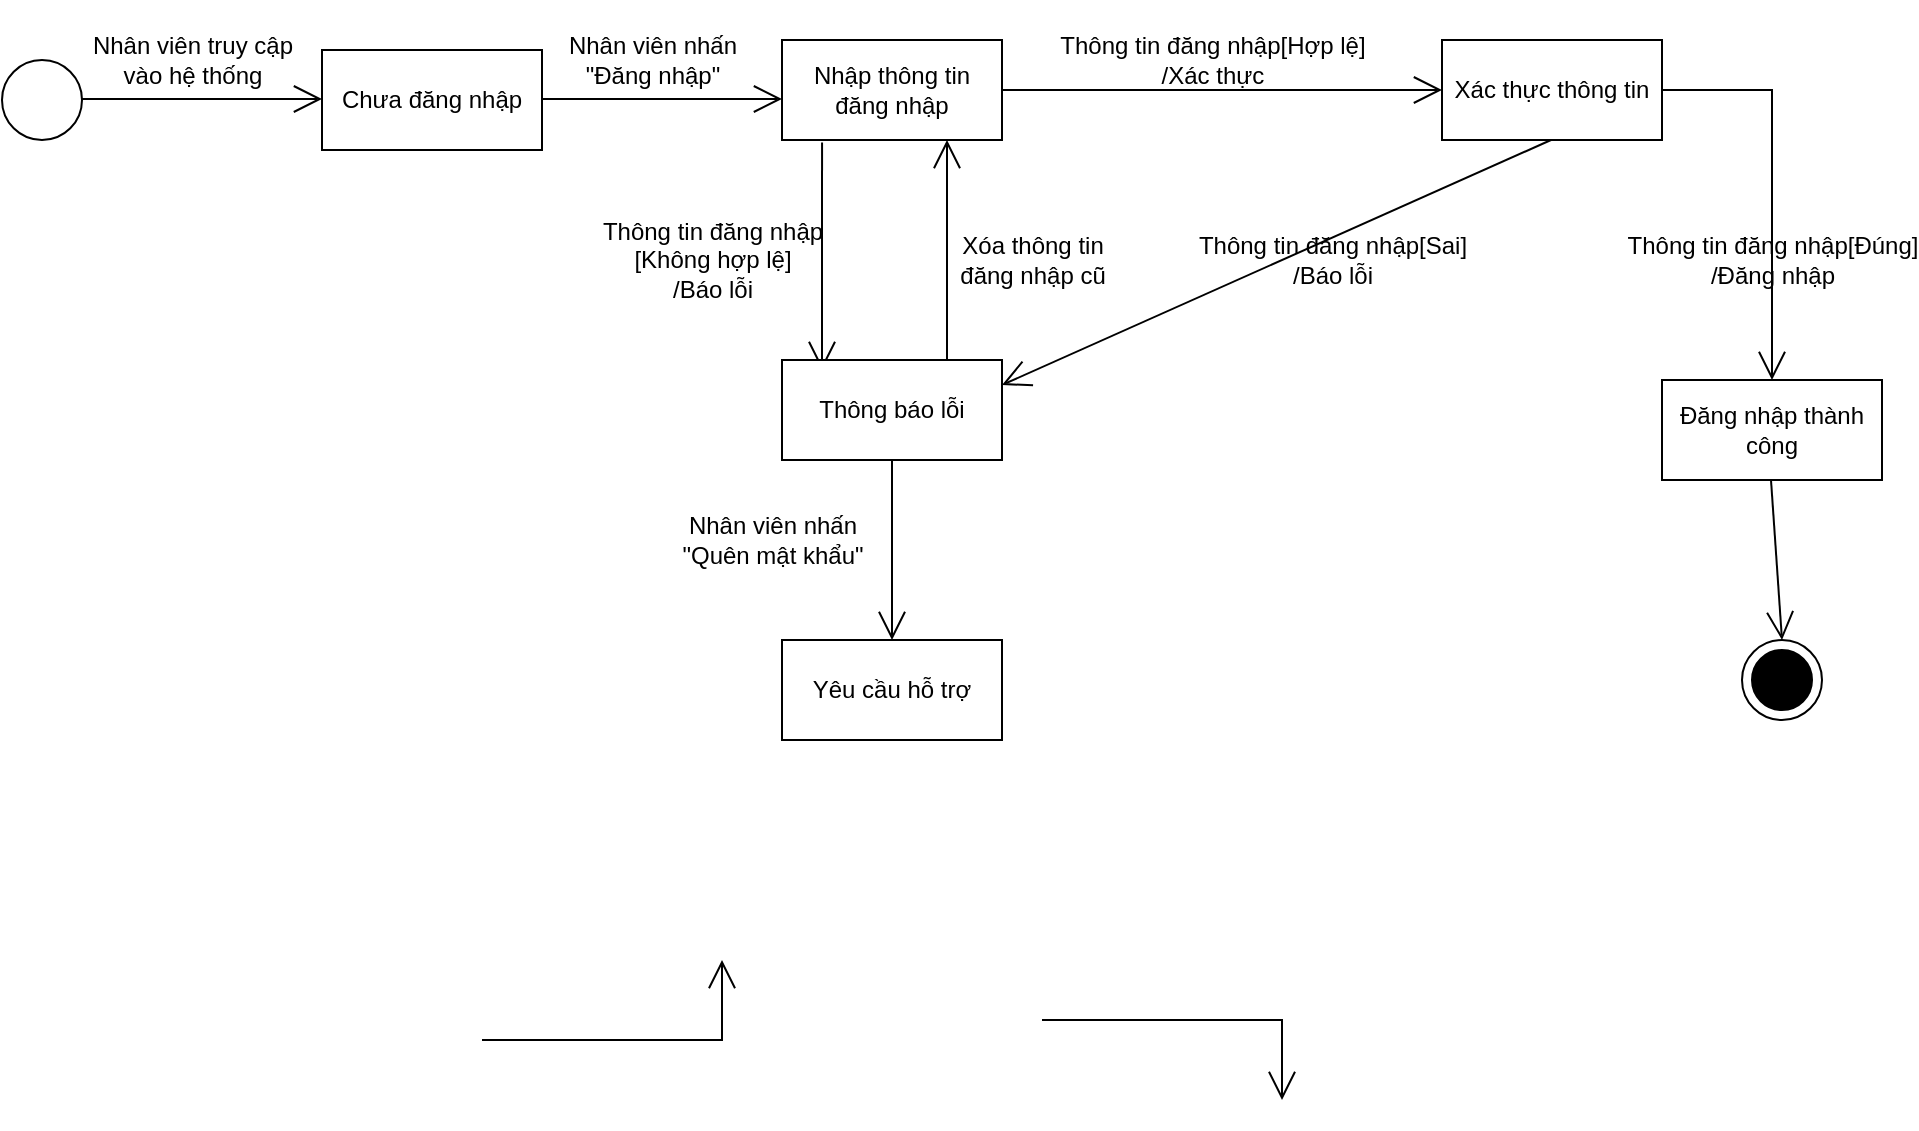 <mxfile version="23.1.1" type="github">
  <diagram name="Trang-1" id="lZn9iiJqx_FniXreJGbP">
    <mxGraphModel dx="1450" dy="922" grid="1" gridSize="10" guides="1" tooltips="1" connect="1" arrows="1" fold="1" page="0" pageScale="1" pageWidth="827" pageHeight="1169" math="0" shadow="0">
      <root>
        <mxCell id="0" />
        <mxCell id="1" parent="0" />
        <mxCell id="vsukFuNr8FSRCI1odPHn-1" value="Chưa đăng nhập" style="html=1;whiteSpace=wrap;" vertex="1" parent="1">
          <mxGeometry x="120" y="-5" width="110" height="50" as="geometry" />
        </mxCell>
        <mxCell id="vsukFuNr8FSRCI1odPHn-9" value="" style="ellipse;whiteSpace=wrap;html=1;aspect=fixed;" vertex="1" parent="1">
          <mxGeometry x="-40" width="40" height="40" as="geometry" />
        </mxCell>
        <mxCell id="vsukFuNr8FSRCI1odPHn-12" value="" style="endArrow=open;endFill=1;endSize=12;html=1;rounded=0;exitX=0.182;exitY=1.024;exitDx=0;exitDy=0;exitPerimeter=0;" edge="1" parent="1" source="vsukFuNr8FSRCI1odPHn-22">
          <mxGeometry width="160" relative="1" as="geometry">
            <mxPoint x="360" y="40" as="sourcePoint" />
            <mxPoint x="370" y="155" as="targetPoint" />
          </mxGeometry>
        </mxCell>
        <mxCell id="vsukFuNr8FSRCI1odPHn-13" value="" style="group" vertex="1" connectable="0" parent="1">
          <mxGeometry x="830" y="290" width="40" height="40" as="geometry" />
        </mxCell>
        <mxCell id="vsukFuNr8FSRCI1odPHn-10" value="" style="ellipse;whiteSpace=wrap;html=1;aspect=fixed;" vertex="1" parent="vsukFuNr8FSRCI1odPHn-13">
          <mxGeometry width="40" height="40" as="geometry" />
        </mxCell>
        <mxCell id="vsukFuNr8FSRCI1odPHn-11" value="" style="ellipse;whiteSpace=wrap;html=1;aspect=fixed;fillColor=#000000;" vertex="1" parent="vsukFuNr8FSRCI1odPHn-13">
          <mxGeometry x="5" y="5" width="30" height="30" as="geometry" />
        </mxCell>
        <mxCell id="vsukFuNr8FSRCI1odPHn-15" value="" style="endArrow=open;endFill=1;endSize=12;html=1;rounded=0;" edge="1" parent="1">
          <mxGeometry width="160" relative="1" as="geometry">
            <mxPoint x="200" y="490" as="sourcePoint" />
            <mxPoint x="320" y="450" as="targetPoint" />
            <Array as="points">
              <mxPoint x="320" y="490" />
            </Array>
          </mxGeometry>
        </mxCell>
        <mxCell id="vsukFuNr8FSRCI1odPHn-16" value="" style="endArrow=open;endFill=1;endSize=12;html=1;rounded=0;" edge="1" parent="1">
          <mxGeometry width="160" relative="1" as="geometry">
            <mxPoint x="480" y="480" as="sourcePoint" />
            <mxPoint x="600" y="520" as="targetPoint" />
            <Array as="points">
              <mxPoint x="600" y="480" />
            </Array>
          </mxGeometry>
        </mxCell>
        <mxCell id="vsukFuNr8FSRCI1odPHn-17" value="" style="endArrow=open;endFill=1;endSize=12;html=1;rounded=0;" edge="1" parent="1">
          <mxGeometry width="160" relative="1" as="geometry">
            <mxPoint y="19.5" as="sourcePoint" />
            <mxPoint x="120" y="19.5" as="targetPoint" />
          </mxGeometry>
        </mxCell>
        <mxCell id="vsukFuNr8FSRCI1odPHn-18" value="&lt;span style=&quot;font-weight: 400;&quot;&gt;Nhân viên truy cập &lt;br&gt;vào hệ thống&lt;/span&gt;" style="text;align=center;fontStyle=1;verticalAlign=middle;spacingLeft=3;spacingRight=3;strokeColor=none;rotatable=0;points=[[0,0.5],[1,0.5]];portConstraint=eastwest;html=1;" vertex="1" parent="1">
          <mxGeometry x="-10" y="-30" width="130" height="60" as="geometry" />
        </mxCell>
        <mxCell id="vsukFuNr8FSRCI1odPHn-19" value="" style="endArrow=open;endFill=1;endSize=12;html=1;rounded=0;" edge="1" parent="1">
          <mxGeometry width="160" relative="1" as="geometry">
            <mxPoint x="230" y="19.5" as="sourcePoint" />
            <mxPoint x="350" y="19.5" as="targetPoint" />
          </mxGeometry>
        </mxCell>
        <mxCell id="vsukFuNr8FSRCI1odPHn-20" value="&lt;span style=&quot;font-weight: 400;&quot;&gt;Nhân viên nhấn &lt;br&gt;&quot;Đăng nhập&quot;&lt;br&gt;&lt;/span&gt;" style="text;align=center;fontStyle=1;verticalAlign=middle;spacingLeft=3;spacingRight=3;strokeColor=none;rotatable=0;points=[[0,0.5],[1,0.5]];portConstraint=eastwest;html=1;" vertex="1" parent="1">
          <mxGeometry x="220" y="-30" width="130" height="60" as="geometry" />
        </mxCell>
        <mxCell id="vsukFuNr8FSRCI1odPHn-21" value="Thông báo lỗi" style="html=1;whiteSpace=wrap;" vertex="1" parent="1">
          <mxGeometry x="350" y="150" width="110" height="50" as="geometry" />
        </mxCell>
        <mxCell id="vsukFuNr8FSRCI1odPHn-22" value="Nhập thông tin&lt;br&gt;đăng nhập" style="html=1;whiteSpace=wrap;" vertex="1" parent="1">
          <mxGeometry x="350" y="-10" width="110" height="50" as="geometry" />
        </mxCell>
        <mxCell id="vsukFuNr8FSRCI1odPHn-23" value="Xác thực thông tin" style="html=1;whiteSpace=wrap;" vertex="1" parent="1">
          <mxGeometry x="680" y="-10" width="110" height="50" as="geometry" />
        </mxCell>
        <mxCell id="vsukFuNr8FSRCI1odPHn-24" value="Đăng nhập thành công" style="html=1;whiteSpace=wrap;" vertex="1" parent="1">
          <mxGeometry x="790" y="160" width="110" height="50" as="geometry" />
        </mxCell>
        <mxCell id="vsukFuNr8FSRCI1odPHn-25" value="" style="endArrow=open;endFill=1;endSize=12;html=1;rounded=0;" edge="1" parent="1" target="vsukFuNr8FSRCI1odPHn-23">
          <mxGeometry width="160" relative="1" as="geometry">
            <mxPoint x="460" y="15" as="sourcePoint" />
            <mxPoint x="580" y="19.5" as="targetPoint" />
          </mxGeometry>
        </mxCell>
        <mxCell id="vsukFuNr8FSRCI1odPHn-26" value="&lt;span style=&quot;font-weight: 400;&quot;&gt;Thông tin đăng nhập[Hợp lệ]&lt;br&gt;/Xác thực&lt;br&gt;&lt;/span&gt;" style="text;align=center;fontStyle=1;verticalAlign=middle;spacingLeft=3;spacingRight=3;strokeColor=none;rotatable=0;points=[[0,0.5],[1,0.5]];portConstraint=eastwest;html=1;" vertex="1" parent="1">
          <mxGeometry x="500" y="-30" width="130" height="60" as="geometry" />
        </mxCell>
        <mxCell id="vsukFuNr8FSRCI1odPHn-28" value="&lt;span style=&quot;font-weight: 400;&quot;&gt;Thông tin đăng nhập&lt;br&gt;[Không hợp lệ]&lt;br&gt;/Báo lỗi&lt;br&gt;&lt;/span&gt;" style="text;align=center;fontStyle=1;verticalAlign=middle;spacingLeft=3;spacingRight=3;strokeColor=none;rotatable=0;points=[[0,0.5],[1,0.5]];portConstraint=eastwest;html=1;" vertex="1" parent="1">
          <mxGeometry x="250" y="70" width="130" height="60" as="geometry" />
        </mxCell>
        <mxCell id="vsukFuNr8FSRCI1odPHn-30" value="" style="endArrow=open;endFill=1;endSize=12;html=1;rounded=0;exitX=0.5;exitY=1;exitDx=0;exitDy=0;entryX=1;entryY=0.25;entryDx=0;entryDy=0;" edge="1" parent="1" target="vsukFuNr8FSRCI1odPHn-21">
          <mxGeometry width="160" relative="1" as="geometry">
            <mxPoint x="734.5" y="40" as="sourcePoint" />
            <mxPoint x="734.5" y="150" as="targetPoint" />
          </mxGeometry>
        </mxCell>
        <mxCell id="vsukFuNr8FSRCI1odPHn-31" value="&lt;span style=&quot;font-weight: 400;&quot;&gt;Thông tin đăng nhập[Đúng]&lt;br&gt;/Đăng nhập&lt;br&gt;&lt;/span&gt;" style="text;align=center;fontStyle=1;verticalAlign=middle;spacingLeft=3;spacingRight=3;strokeColor=none;rotatable=0;points=[[0,0.5],[1,0.5]];portConstraint=eastwest;html=1;" vertex="1" parent="1">
          <mxGeometry x="780" y="70" width="130" height="60" as="geometry" />
        </mxCell>
        <mxCell id="vsukFuNr8FSRCI1odPHn-32" value="" style="endArrow=open;endFill=1;endSize=12;html=1;rounded=0;entryX=0.5;entryY=0;entryDx=0;entryDy=0;" edge="1" parent="1" target="vsukFuNr8FSRCI1odPHn-24">
          <mxGeometry width="160" relative="1" as="geometry">
            <mxPoint x="790" y="15" as="sourcePoint" />
            <mxPoint x="910" y="165" as="targetPoint" />
            <Array as="points">
              <mxPoint x="845" y="15" />
            </Array>
          </mxGeometry>
        </mxCell>
        <mxCell id="vsukFuNr8FSRCI1odPHn-33" value="&lt;span style=&quot;font-weight: 400;&quot;&gt;Thông tin đăng nhập[Sai]&lt;br&gt;/Báo lỗi&lt;br&gt;&lt;/span&gt;" style="text;align=center;fontStyle=1;verticalAlign=middle;spacingLeft=3;spacingRight=3;strokeColor=none;rotatable=0;points=[[0,0.5],[1,0.5]];portConstraint=eastwest;html=1;" vertex="1" parent="1">
          <mxGeometry x="560" y="70" width="130" height="60" as="geometry" />
        </mxCell>
        <mxCell id="vsukFuNr8FSRCI1odPHn-34" value="" style="endArrow=open;endFill=1;endSize=12;html=1;rounded=0;entryX=0.75;entryY=1;entryDx=0;entryDy=0;exitX=0.75;exitY=0;exitDx=0;exitDy=0;" edge="1" parent="1" source="vsukFuNr8FSRCI1odPHn-21" target="vsukFuNr8FSRCI1odPHn-22">
          <mxGeometry width="160" relative="1" as="geometry">
            <mxPoint x="100" y="174.5" as="sourcePoint" />
            <mxPoint x="320" y="174.5" as="targetPoint" />
          </mxGeometry>
        </mxCell>
        <mxCell id="vsukFuNr8FSRCI1odPHn-36" value="&lt;span style=&quot;font-weight: 400;&quot;&gt;Xóa thông tin &lt;br&gt;đăng nhập cũ&lt;br&gt;&lt;/span&gt;" style="text;align=center;fontStyle=1;verticalAlign=middle;spacingLeft=3;spacingRight=3;strokeColor=none;rotatable=0;points=[[0,0.5],[1,0.5]];portConstraint=eastwest;html=1;" vertex="1" parent="1">
          <mxGeometry x="410" y="70" width="130" height="60" as="geometry" />
        </mxCell>
        <mxCell id="vsukFuNr8FSRCI1odPHn-37" value="Yêu cầu hỗ trợ" style="html=1;whiteSpace=wrap;" vertex="1" parent="1">
          <mxGeometry x="350" y="290" width="110" height="50" as="geometry" />
        </mxCell>
        <mxCell id="vsukFuNr8FSRCI1odPHn-38" value="" style="endArrow=open;endFill=1;endSize=12;html=1;rounded=0;exitX=0.5;exitY=1;exitDx=0;exitDy=0;entryX=0.5;entryY=0;entryDx=0;entryDy=0;" edge="1" parent="1" source="vsukFuNr8FSRCI1odPHn-21" target="vsukFuNr8FSRCI1odPHn-37">
          <mxGeometry width="160" relative="1" as="geometry">
            <mxPoint x="400" y="200" as="sourcePoint" />
            <mxPoint x="400" y="314" as="targetPoint" />
          </mxGeometry>
        </mxCell>
        <mxCell id="vsukFuNr8FSRCI1odPHn-40" value="&lt;span style=&quot;font-weight: 400;&quot;&gt;Nhân viên nhấn &lt;br&gt;&quot;Quên mật khẩu&quot;&lt;br&gt;&lt;/span&gt;" style="text;align=center;fontStyle=1;verticalAlign=middle;spacingLeft=3;spacingRight=3;strokeColor=none;rotatable=0;points=[[0,0.5],[1,0.5]];portConstraint=eastwest;html=1;" vertex="1" parent="1">
          <mxGeometry x="280" y="210" width="130" height="60" as="geometry" />
        </mxCell>
        <mxCell id="vsukFuNr8FSRCI1odPHn-44" value="" style="endArrow=open;endFill=1;endSize=12;html=1;rounded=0;exitX=0.182;exitY=1.024;exitDx=0;exitDy=0;exitPerimeter=0;entryX=0.5;entryY=0;entryDx=0;entryDy=0;" edge="1" parent="1" target="vsukFuNr8FSRCI1odPHn-10">
          <mxGeometry width="160" relative="1" as="geometry">
            <mxPoint x="844.5" y="210" as="sourcePoint" />
            <mxPoint x="840" y="280" as="targetPoint" />
          </mxGeometry>
        </mxCell>
      </root>
    </mxGraphModel>
  </diagram>
</mxfile>
